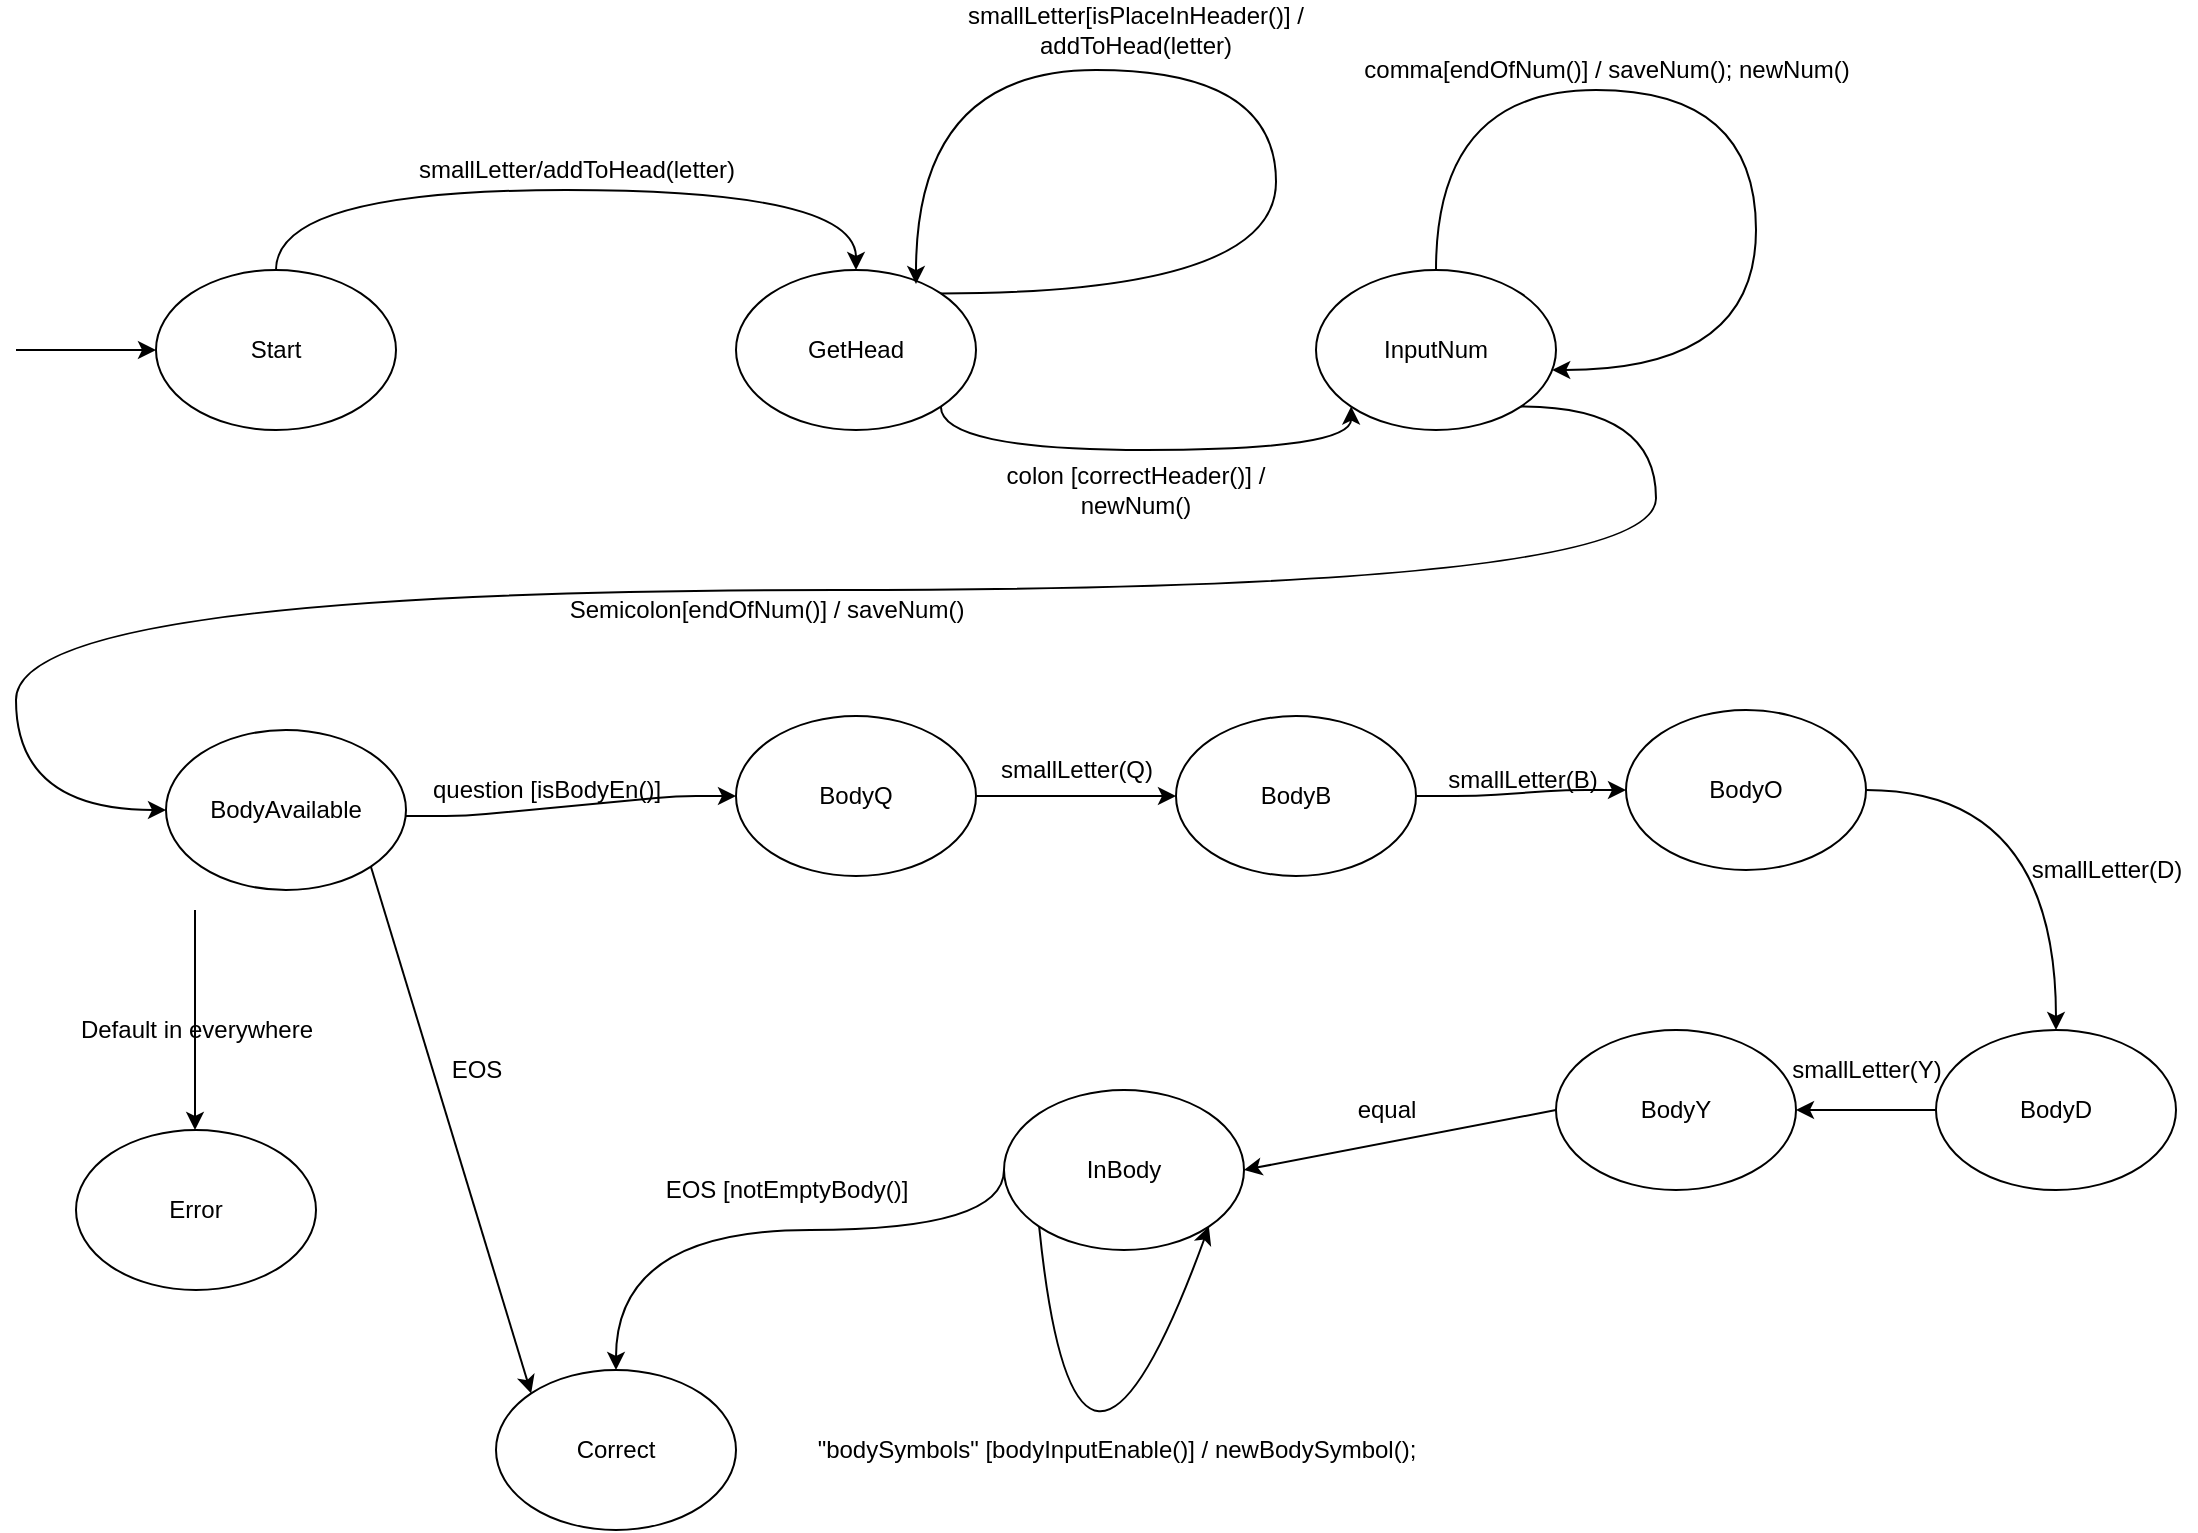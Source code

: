 <mxfile version="12.6.5" type="device"><diagram id="CtqAJuADJyBnTxRX71l-" name="Page-1"><mxGraphModel dx="942" dy="663" grid="1" gridSize="10" guides="1" tooltips="1" connect="1" arrows="1" fold="1" page="1" pageScale="1" pageWidth="1169" pageHeight="827" math="0" shadow="0"><root><mxCell id="0"/><mxCell id="1" parent="0"/><mxCell id="MiLysRY6E57F-n13sSxW-1" value="Start" style="ellipse;whiteSpace=wrap;html=1;" parent="1" vertex="1"><mxGeometry x="100" y="150" width="120" height="80" as="geometry"/></mxCell><mxCell id="MiLysRY6E57F-n13sSxW-2" value="" style="endArrow=classic;html=1;entryX=0;entryY=0.5;entryDx=0;entryDy=0;" parent="1" target="MiLysRY6E57F-n13sSxW-1" edge="1"><mxGeometry width="50" height="50" relative="1" as="geometry"><mxPoint x="30" y="190" as="sourcePoint"/><mxPoint x="150" y="210" as="targetPoint"/></mxGeometry></mxCell><mxCell id="MiLysRY6E57F-n13sSxW-3" value="GetHead" style="ellipse;whiteSpace=wrap;html=1;" parent="1" vertex="1"><mxGeometry x="390" y="150" width="120" height="80" as="geometry"/></mxCell><mxCell id="MiLysRY6E57F-n13sSxW-4" value="" style="endArrow=classic;html=1;entryX=0.5;entryY=0;entryDx=0;entryDy=0;edgeStyle=orthogonalEdgeStyle;curved=1;" parent="1" source="MiLysRY6E57F-n13sSxW-1" target="MiLysRY6E57F-n13sSxW-3" edge="1"><mxGeometry width="50" height="50" relative="1" as="geometry"><mxPoint x="220" y="240" as="sourcePoint"/><mxPoint x="290.711" y="190" as="targetPoint"/><Array as="points"><mxPoint x="160" y="110"/><mxPoint x="450" y="110"/></Array></mxGeometry></mxCell><mxCell id="MiLysRY6E57F-n13sSxW-5" value="smallLetter/addToHead(letter)" style="text;html=1;align=center;verticalAlign=middle;resizable=0;points=[];autosize=1;" parent="1" vertex="1"><mxGeometry x="225" y="90" width="170" height="20" as="geometry"/></mxCell><mxCell id="MiLysRY6E57F-n13sSxW-6" value="" style="endArrow=classic;html=1;exitX=1;exitY=0;exitDx=0;exitDy=0;edgeStyle=orthogonalEdgeStyle;curved=1;entryX=0.75;entryY=0.088;entryDx=0;entryDy=0;entryPerimeter=0;" parent="1" source="MiLysRY6E57F-n13sSxW-3" target="MiLysRY6E57F-n13sSxW-3" edge="1"><mxGeometry width="50" height="50" relative="1" as="geometry"><mxPoint x="540" y="150" as="sourcePoint"/><mxPoint x="582" y="50" as="targetPoint"/><Array as="points"><mxPoint x="660" y="162"/><mxPoint x="660" y="50"/><mxPoint x="480" y="50"/></Array></mxGeometry></mxCell><mxCell id="MiLysRY6E57F-n13sSxW-7" value="smallLetter[isPlaceInHeader()] / addToHead(letter)" style="text;html=1;strokeColor=none;fillColor=none;align=center;verticalAlign=middle;whiteSpace=wrap;rounded=0;" parent="1" vertex="1"><mxGeometry x="470" y="20" width="240" height="20" as="geometry"/></mxCell><mxCell id="MiLysRY6E57F-n13sSxW-8" value="InputNum" style="ellipse;whiteSpace=wrap;html=1;" parent="1" vertex="1"><mxGeometry x="680" y="150" width="120" height="80" as="geometry"/></mxCell><mxCell id="MiLysRY6E57F-n13sSxW-9" value="" style="endArrow=classic;html=1;exitX=1;exitY=1;exitDx=0;exitDy=0;entryX=0;entryY=1;entryDx=0;entryDy=0;edgeStyle=orthogonalEdgeStyle;curved=1;" parent="1" source="MiLysRY6E57F-n13sSxW-3" target="MiLysRY6E57F-n13sSxW-8" edge="1"><mxGeometry width="50" height="50" relative="1" as="geometry"><mxPoint x="570" y="240" as="sourcePoint"/><mxPoint x="620" y="190" as="targetPoint"/><Array as="points"><mxPoint x="492" y="240"/><mxPoint x="698" y="240"/></Array></mxGeometry></mxCell><mxCell id="MiLysRY6E57F-n13sSxW-10" value="colon [correctHeader()] / newNum()" style="text;html=1;strokeColor=none;fillColor=none;align=center;verticalAlign=middle;whiteSpace=wrap;rounded=0;" parent="1" vertex="1"><mxGeometry x="520" y="250" width="140" height="20" as="geometry"/></mxCell><mxCell id="MiLysRY6E57F-n13sSxW-11" value="" style="endArrow=classic;html=1;exitX=0.5;exitY=0;exitDx=0;exitDy=0;edgeStyle=orthogonalEdgeStyle;curved=1;" parent="1" source="MiLysRY6E57F-n13sSxW-8" target="MiLysRY6E57F-n13sSxW-8" edge="1"><mxGeometry width="50" height="50" relative="1" as="geometry"><mxPoint x="800" y="120" as="sourcePoint"/><mxPoint x="850" y="70" as="targetPoint"/><Array as="points"><mxPoint x="740" y="60"/><mxPoint x="900" y="60"/><mxPoint x="900" y="200"/></Array></mxGeometry></mxCell><mxCell id="MiLysRY6E57F-n13sSxW-12" value="comma[endOfNum()] / saveNum(); newNum()" style="text;html=1;align=center;verticalAlign=middle;resizable=0;points=[];autosize=1;" parent="1" vertex="1"><mxGeometry x="695" y="40" width="260" height="20" as="geometry"/></mxCell><mxCell id="MiLysRY6E57F-n13sSxW-13" value="BodyAvailable" style="ellipse;whiteSpace=wrap;html=1;" parent="1" vertex="1"><mxGeometry x="105" y="380" width="120" height="80" as="geometry"/></mxCell><mxCell id="MiLysRY6E57F-n13sSxW-14" value="" style="endArrow=classic;html=1;exitX=1;exitY=1;exitDx=0;exitDy=0;entryX=0;entryY=0.5;entryDx=0;entryDy=0;edgeStyle=orthogonalEdgeStyle;curved=1;" parent="1" source="MiLysRY6E57F-n13sSxW-8" target="MiLysRY6E57F-n13sSxW-13" edge="1"><mxGeometry width="50" height="50" relative="1" as="geometry"><mxPoint x="780" y="290" as="sourcePoint"/><mxPoint x="830" y="240" as="targetPoint"/><Array as="points"><mxPoint x="850" y="218"/><mxPoint x="850" y="310"/><mxPoint x="30" y="310"/><mxPoint x="30" y="420"/></Array></mxGeometry></mxCell><mxCell id="MiLysRY6E57F-n13sSxW-15" value="Semicolon[endOfNum()] / saveNum()" style="text;html=1;align=center;verticalAlign=middle;resizable=0;points=[];autosize=1;" parent="1" vertex="1"><mxGeometry x="300" y="310" width="210" height="20" as="geometry"/></mxCell><mxCell id="MiLysRY6E57F-n13sSxW-16" value="Correct" style="ellipse;whiteSpace=wrap;html=1;" parent="1" vertex="1"><mxGeometry x="270" y="700" width="120" height="80" as="geometry"/></mxCell><mxCell id="MiLysRY6E57F-n13sSxW-17" value="" style="endArrow=classic;html=1;exitX=1;exitY=1;exitDx=0;exitDy=0;entryX=0;entryY=0;entryDx=0;entryDy=0;" parent="1" source="MiLysRY6E57F-n13sSxW-13" target="MiLysRY6E57F-n13sSxW-16" edge="1"><mxGeometry width="50" height="50" relative="1" as="geometry"><mxPoint x="330" y="500" as="sourcePoint"/><mxPoint x="380" y="450" as="targetPoint"/></mxGeometry></mxCell><mxCell id="MiLysRY6E57F-n13sSxW-18" value="EOS" style="text;html=1;align=center;verticalAlign=middle;resizable=0;points=[];autosize=1;" parent="1" vertex="1"><mxGeometry x="240" y="540" width="40" height="20" as="geometry"/></mxCell><mxCell id="MiLysRY6E57F-n13sSxW-19" value="" style="endArrow=classic;html=1;entryX=0;entryY=0.5;entryDx=0;entryDy=0;edgeStyle=entityRelationEdgeStyle;" parent="1" target="MiLysRY6E57F-n13sSxW-20" edge="1"><mxGeometry width="50" height="50" relative="1" as="geometry"><mxPoint x="225" y="423" as="sourcePoint"/><mxPoint x="275" y="373" as="targetPoint"/></mxGeometry></mxCell><mxCell id="MiLysRY6E57F-n13sSxW-20" value="BodyQ" style="ellipse;whiteSpace=wrap;html=1;" parent="1" vertex="1"><mxGeometry x="390" y="373" width="120" height="80" as="geometry"/></mxCell><mxCell id="MiLysRY6E57F-n13sSxW-21" value="question [isBodyEn()]" style="text;html=1;align=center;verticalAlign=middle;resizable=0;points=[];autosize=1;" parent="1" vertex="1"><mxGeometry x="230" y="400" width="130" height="20" as="geometry"/></mxCell><mxCell id="MiLysRY6E57F-n13sSxW-22" value="BodyB" style="ellipse;whiteSpace=wrap;html=1;" parent="1" vertex="1"><mxGeometry x="610" y="373" width="120" height="80" as="geometry"/></mxCell><mxCell id="MiLysRY6E57F-n13sSxW-23" value="BodyO" style="ellipse;whiteSpace=wrap;html=1;" parent="1" vertex="1"><mxGeometry x="835" y="370" width="120" height="80" as="geometry"/></mxCell><mxCell id="MiLysRY6E57F-n13sSxW-24" value="BodyD" style="ellipse;whiteSpace=wrap;html=1;" parent="1" vertex="1"><mxGeometry x="990" y="530" width="120" height="80" as="geometry"/></mxCell><mxCell id="MiLysRY6E57F-n13sSxW-25" value="BodyY" style="ellipse;whiteSpace=wrap;html=1;" parent="1" vertex="1"><mxGeometry x="800" y="530" width="120" height="80" as="geometry"/></mxCell><mxCell id="MiLysRY6E57F-n13sSxW-26" value="InBody" style="ellipse;whiteSpace=wrap;html=1;" parent="1" vertex="1"><mxGeometry x="524" y="560" width="120" height="80" as="geometry"/></mxCell><mxCell id="MiLysRY6E57F-n13sSxW-28" value="" style="endArrow=classic;html=1;exitX=1;exitY=0.5;exitDx=0;exitDy=0;entryX=0;entryY=0.5;entryDx=0;entryDy=0;" parent="1" source="MiLysRY6E57F-n13sSxW-20" target="MiLysRY6E57F-n13sSxW-22" edge="1"><mxGeometry width="50" height="50" relative="1" as="geometry"><mxPoint x="530" y="420" as="sourcePoint"/><mxPoint x="580" y="370" as="targetPoint"/></mxGeometry></mxCell><mxCell id="MiLysRY6E57F-n13sSxW-29" value="smallLetter(Q)" style="text;html=1;align=center;verticalAlign=middle;resizable=0;points=[];autosize=1;" parent="1" vertex="1"><mxGeometry x="515" y="390" width="90" height="20" as="geometry"/></mxCell><mxCell id="MiLysRY6E57F-n13sSxW-30" value="" style="endArrow=classic;html=1;exitX=1;exitY=0.5;exitDx=0;exitDy=0;entryX=0;entryY=0.5;entryDx=0;entryDy=0;edgeStyle=entityRelationEdgeStyle;" parent="1" source="MiLysRY6E57F-n13sSxW-22" target="MiLysRY6E57F-n13sSxW-23" edge="1"><mxGeometry width="50" height="50" relative="1" as="geometry"><mxPoint x="750" y="400" as="sourcePoint"/><mxPoint x="800" y="350" as="targetPoint"/></mxGeometry></mxCell><mxCell id="MiLysRY6E57F-n13sSxW-31" value="smallLetter(B)" style="text;html=1;align=center;verticalAlign=middle;resizable=0;points=[];autosize=1;" parent="1" vertex="1"><mxGeometry x="738" y="395" width="90" height="20" as="geometry"/></mxCell><mxCell id="MiLysRY6E57F-n13sSxW-32" value="" style="endArrow=classic;html=1;exitX=1;exitY=0.5;exitDx=0;exitDy=0;entryX=0.5;entryY=0;entryDx=0;entryDy=0;edgeStyle=orthogonalEdgeStyle;curved=1;" parent="1" source="MiLysRY6E57F-n13sSxW-23" target="MiLysRY6E57F-n13sSxW-24" edge="1"><mxGeometry width="50" height="50" relative="1" as="geometry"><mxPoint x="1010" y="440" as="sourcePoint"/><mxPoint x="1060" y="390" as="targetPoint"/></mxGeometry></mxCell><mxCell id="MiLysRY6E57F-n13sSxW-33" value="smallLetter(D)" style="text;html=1;align=center;verticalAlign=middle;resizable=0;points=[];autosize=1;" parent="1" vertex="1"><mxGeometry x="1030" y="440" width="90" height="20" as="geometry"/></mxCell><mxCell id="MiLysRY6E57F-n13sSxW-34" value="" style="endArrow=classic;html=1;exitX=0;exitY=0.5;exitDx=0;exitDy=0;entryX=1;entryY=0.5;entryDx=0;entryDy=0;" parent="1" source="MiLysRY6E57F-n13sSxW-24" target="MiLysRY6E57F-n13sSxW-25" edge="1"><mxGeometry width="50" height="50" relative="1" as="geometry"><mxPoint x="910" y="530" as="sourcePoint"/><mxPoint x="960" y="480" as="targetPoint"/></mxGeometry></mxCell><mxCell id="MiLysRY6E57F-n13sSxW-35" value="smallLetter(Y)" style="text;html=1;align=center;verticalAlign=middle;resizable=0;points=[];autosize=1;" parent="1" vertex="1"><mxGeometry x="910" y="540" width="90" height="20" as="geometry"/></mxCell><mxCell id="MiLysRY6E57F-n13sSxW-37" value="" style="endArrow=classic;html=1;exitX=0;exitY=0.5;exitDx=0;exitDy=0;entryX=1;entryY=0.5;entryDx=0;entryDy=0;" parent="1" source="MiLysRY6E57F-n13sSxW-25" target="MiLysRY6E57F-n13sSxW-26" edge="1"><mxGeometry width="50" height="50" relative="1" as="geometry"><mxPoint x="670" y="640" as="sourcePoint"/><mxPoint x="720" y="590" as="targetPoint"/></mxGeometry></mxCell><mxCell id="MiLysRY6E57F-n13sSxW-38" value="equal" style="text;html=1;align=center;verticalAlign=middle;resizable=0;points=[];autosize=1;" parent="1" vertex="1"><mxGeometry x="695" y="560" width="40" height="20" as="geometry"/></mxCell><mxCell id="MiLysRY6E57F-n13sSxW-39" value="" style="endArrow=classic;html=1;exitX=0;exitY=0.5;exitDx=0;exitDy=0;entryX=0.5;entryY=0;entryDx=0;entryDy=0;edgeStyle=orthogonalEdgeStyle;curved=1;" parent="1" source="MiLysRY6E57F-n13sSxW-26" target="MiLysRY6E57F-n13sSxW-16" edge="1"><mxGeometry width="50" height="50" relative="1" as="geometry"><mxPoint x="420" y="580" as="sourcePoint"/><mxPoint x="470" y="530" as="targetPoint"/><Array as="points"><mxPoint x="524" y="630"/><mxPoint x="330" y="630"/></Array></mxGeometry></mxCell><mxCell id="MiLysRY6E57F-n13sSxW-40" value="EOS [notEmptyBody()]" style="text;html=1;align=center;verticalAlign=middle;resizable=0;points=[];autosize=1;" parent="1" vertex="1"><mxGeometry x="345" y="600" width="140" height="20" as="geometry"/></mxCell><mxCell id="MiLysRY6E57F-n13sSxW-41" value="" style="endArrow=classic;html=1;exitX=0;exitY=1;exitDx=0;exitDy=0;edgeStyle=orthogonalEdgeStyle;curved=1;entryX=1;entryY=1;entryDx=0;entryDy=0;" parent="1" source="MiLysRY6E57F-n13sSxW-26" target="MiLysRY6E57F-n13sSxW-26" edge="1"><mxGeometry width="50" height="50" relative="1" as="geometry"><mxPoint x="600" y="780" as="sourcePoint"/><mxPoint x="590" y="780" as="targetPoint"/><Array as="points"><mxPoint x="560" y="810"/></Array></mxGeometry></mxCell><mxCell id="MiLysRY6E57F-n13sSxW-42" value="&quot;bodySymbols&quot; [bodyInputEnable()] / newBodySymbol();" style="text;html=1;align=center;verticalAlign=middle;resizable=0;points=[];autosize=1;" parent="1" vertex="1"><mxGeometry x="425" y="730" width="310" height="20" as="geometry"/></mxCell><mxCell id="MiLysRY6E57F-n13sSxW-43" value="Error" style="ellipse;whiteSpace=wrap;html=1;" parent="1" vertex="1"><mxGeometry x="60" y="580" width="120" height="80" as="geometry"/></mxCell><mxCell id="MiLysRY6E57F-n13sSxW-44" value="" style="endArrow=classic;html=1;entryX=0.5;entryY=0;entryDx=0;entryDy=0;" parent="1" edge="1"><mxGeometry width="50" height="50" relative="1" as="geometry"><mxPoint x="119.5" y="470" as="sourcePoint"/><mxPoint x="119.5" y="580" as="targetPoint"/></mxGeometry></mxCell><mxCell id="MiLysRY6E57F-n13sSxW-45" value="Default in everywhere" style="text;html=1;align=center;verticalAlign=middle;resizable=0;points=[];autosize=1;" parent="1" vertex="1"><mxGeometry x="55" y="520" width="130" height="20" as="geometry"/></mxCell></root></mxGraphModel></diagram></mxfile>
